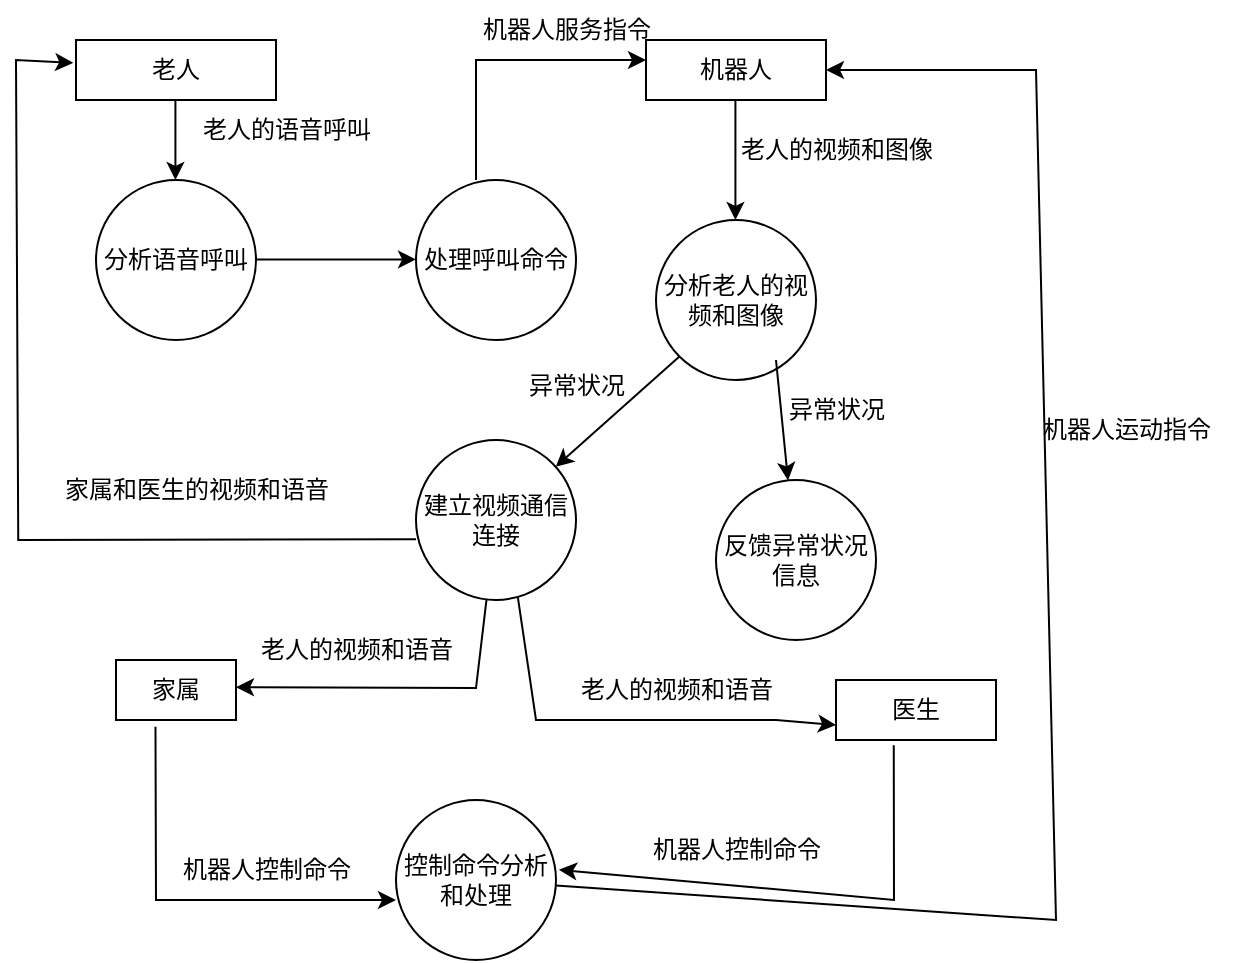 <mxfile version="26.2.9">
  <diagram id="R2lEEEUBdFMjLlhIrx00" name="Page-1">
    <mxGraphModel dx="816" dy="544" grid="1" gridSize="10" guides="1" tooltips="1" connect="1" arrows="1" fold="1" page="1" pageScale="1" pageWidth="850" pageHeight="1100" math="0" shadow="0" extFonts="Permanent Marker^https://fonts.googleapis.com/css?family=Permanent+Marker">
      <root>
        <mxCell id="0" />
        <mxCell id="1" parent="0" />
        <mxCell id="2q2u-ZLlXRr1YXiQmKhc-1" value="老人" style="rounded=0;whiteSpace=wrap;html=1;" vertex="1" parent="1">
          <mxGeometry x="50" y="20" width="100" height="30" as="geometry" />
        </mxCell>
        <mxCell id="2q2u-ZLlXRr1YXiQmKhc-2" value="" style="endArrow=classic;html=1;rounded=0;" edge="1" parent="1">
          <mxGeometry width="50" height="50" relative="1" as="geometry">
            <mxPoint x="99.71" y="50" as="sourcePoint" />
            <mxPoint x="99.71" y="90" as="targetPoint" />
          </mxGeometry>
        </mxCell>
        <mxCell id="2q2u-ZLlXRr1YXiQmKhc-3" value="分析语音呼叫" style="ellipse;whiteSpace=wrap;html=1;aspect=fixed;" vertex="1" parent="1">
          <mxGeometry x="60" y="90" width="80" height="80" as="geometry" />
        </mxCell>
        <mxCell id="2q2u-ZLlXRr1YXiQmKhc-4" value="老人的语音呼叫" style="text;html=1;align=center;verticalAlign=middle;resizable=0;points=[];autosize=1;strokeColor=none;fillColor=none;" vertex="1" parent="1">
          <mxGeometry x="100" y="50" width="110" height="30" as="geometry" />
        </mxCell>
        <mxCell id="2q2u-ZLlXRr1YXiQmKhc-6" value="处理呼叫命令" style="ellipse;whiteSpace=wrap;html=1;aspect=fixed;" vertex="1" parent="1">
          <mxGeometry x="220" y="90" width="80" height="80" as="geometry" />
        </mxCell>
        <mxCell id="2q2u-ZLlXRr1YXiQmKhc-7" value="" style="endArrow=classic;html=1;rounded=0;" edge="1" parent="1">
          <mxGeometry width="50" height="50" relative="1" as="geometry">
            <mxPoint x="140" y="129.71" as="sourcePoint" />
            <mxPoint x="220" y="129.71" as="targetPoint" />
          </mxGeometry>
        </mxCell>
        <mxCell id="2q2u-ZLlXRr1YXiQmKhc-8" value="机器人" style="rounded=0;whiteSpace=wrap;html=1;" vertex="1" parent="1">
          <mxGeometry x="335" y="20" width="90" height="30" as="geometry" />
        </mxCell>
        <mxCell id="2q2u-ZLlXRr1YXiQmKhc-9" value="" style="endArrow=classic;html=1;rounded=0;exitX=0.375;exitY=0;exitDx=0;exitDy=0;exitPerimeter=0;" edge="1" parent="1" source="2q2u-ZLlXRr1YXiQmKhc-6">
          <mxGeometry width="50" height="50" relative="1" as="geometry">
            <mxPoint x="265" y="70" as="sourcePoint" />
            <mxPoint x="335" y="30" as="targetPoint" />
            <Array as="points">
              <mxPoint x="250" y="30" />
            </Array>
          </mxGeometry>
        </mxCell>
        <mxCell id="2q2u-ZLlXRr1YXiQmKhc-11" value="机器人服务指令" style="text;html=1;align=center;verticalAlign=middle;resizable=0;points=[];autosize=1;strokeColor=none;fillColor=none;" vertex="1" parent="1">
          <mxGeometry x="240" width="110" height="30" as="geometry" />
        </mxCell>
        <mxCell id="2q2u-ZLlXRr1YXiQmKhc-12" value="分析老人的视频和图像" style="ellipse;whiteSpace=wrap;html=1;aspect=fixed;" vertex="1" parent="1">
          <mxGeometry x="340" y="110" width="80" height="80" as="geometry" />
        </mxCell>
        <mxCell id="2q2u-ZLlXRr1YXiQmKhc-13" value="" style="endArrow=classic;html=1;rounded=0;" edge="1" parent="1">
          <mxGeometry width="50" height="50" relative="1" as="geometry">
            <mxPoint x="379.71" y="50" as="sourcePoint" />
            <mxPoint x="379.71" y="110" as="targetPoint" />
            <Array as="points">
              <mxPoint x="379.71" y="80" />
            </Array>
          </mxGeometry>
        </mxCell>
        <mxCell id="2q2u-ZLlXRr1YXiQmKhc-14" value="老人的视频和图像" style="text;html=1;align=center;verticalAlign=middle;resizable=0;points=[];autosize=1;strokeColor=none;fillColor=none;" vertex="1" parent="1">
          <mxGeometry x="370" y="60" width="120" height="30" as="geometry" />
        </mxCell>
        <mxCell id="2q2u-ZLlXRr1YXiQmKhc-15" value="反馈异常状况信息" style="ellipse;whiteSpace=wrap;html=1;aspect=fixed;" vertex="1" parent="1">
          <mxGeometry x="370" y="240" width="80" height="80" as="geometry" />
        </mxCell>
        <mxCell id="2q2u-ZLlXRr1YXiQmKhc-16" value="" style="endArrow=classic;html=1;rounded=0;exitX=0.75;exitY=0.875;exitDx=0;exitDy=0;exitPerimeter=0;" edge="1" parent="1" source="2q2u-ZLlXRr1YXiQmKhc-12" target="2q2u-ZLlXRr1YXiQmKhc-15">
          <mxGeometry width="50" height="50" relative="1" as="geometry">
            <mxPoint x="400" y="190" as="sourcePoint" />
            <mxPoint x="410" y="240" as="targetPoint" />
          </mxGeometry>
        </mxCell>
        <mxCell id="2q2u-ZLlXRr1YXiQmKhc-17" value="异常状况" style="text;html=1;align=center;verticalAlign=middle;resizable=0;points=[];autosize=1;strokeColor=none;fillColor=none;" vertex="1" parent="1">
          <mxGeometry x="395" y="190" width="70" height="30" as="geometry" />
        </mxCell>
        <mxCell id="2q2u-ZLlXRr1YXiQmKhc-18" value="建立视频通信连接" style="ellipse;whiteSpace=wrap;html=1;aspect=fixed;" vertex="1" parent="1">
          <mxGeometry x="220" y="220" width="80" height="80" as="geometry" />
        </mxCell>
        <mxCell id="2q2u-ZLlXRr1YXiQmKhc-19" value="" style="endArrow=classic;html=1;rounded=0;exitX=0;exitY=1;exitDx=0;exitDy=0;" edge="1" parent="1" source="2q2u-ZLlXRr1YXiQmKhc-12" target="2q2u-ZLlXRr1YXiQmKhc-18">
          <mxGeometry width="50" height="50" relative="1" as="geometry">
            <mxPoint x="280" y="250" as="sourcePoint" />
            <mxPoint x="330" y="200" as="targetPoint" />
          </mxGeometry>
        </mxCell>
        <mxCell id="2q2u-ZLlXRr1YXiQmKhc-20" value="异常状况" style="text;html=1;align=center;verticalAlign=middle;resizable=0;points=[];autosize=1;strokeColor=none;fillColor=none;" vertex="1" parent="1">
          <mxGeometry x="265" y="178" width="70" height="30" as="geometry" />
        </mxCell>
        <mxCell id="2q2u-ZLlXRr1YXiQmKhc-21" value="" style="endArrow=classic;html=1;rounded=0;exitX=-0.014;exitY=0.621;exitDx=0;exitDy=0;exitPerimeter=0;entryX=-0.014;entryY=0.381;entryDx=0;entryDy=0;entryPerimeter=0;" edge="1" parent="1" target="2q2u-ZLlXRr1YXiQmKhc-1">
          <mxGeometry width="50" height="50" relative="1" as="geometry">
            <mxPoint x="220.0" y="269.68" as="sourcePoint" />
            <mxPoint x="50" y="60" as="targetPoint" />
            <Array as="points">
              <mxPoint x="21.12" y="270" />
              <mxPoint x="20" y="30" />
            </Array>
          </mxGeometry>
        </mxCell>
        <mxCell id="2q2u-ZLlXRr1YXiQmKhc-22" value="家属和医生的视频和语音" style="text;html=1;align=center;verticalAlign=middle;resizable=0;points=[];autosize=1;strokeColor=none;fillColor=none;" vertex="1" parent="1">
          <mxGeometry x="30" y="230" width="160" height="30" as="geometry" />
        </mxCell>
        <mxCell id="2q2u-ZLlXRr1YXiQmKhc-24" value="家属" style="rounded=0;whiteSpace=wrap;html=1;" vertex="1" parent="1">
          <mxGeometry x="70" y="330" width="60" height="30" as="geometry" />
        </mxCell>
        <mxCell id="2q2u-ZLlXRr1YXiQmKhc-25" value="" style="endArrow=classic;html=1;rounded=0;entryX=1;entryY=0.75;entryDx=0;entryDy=0;" edge="1" parent="1" source="2q2u-ZLlXRr1YXiQmKhc-18">
          <mxGeometry width="50" height="50" relative="1" as="geometry">
            <mxPoint x="250" y="300" as="sourcePoint" />
            <mxPoint x="130" y="343.62" as="targetPoint" />
            <Array as="points">
              <mxPoint x="250" y="344" />
            </Array>
          </mxGeometry>
        </mxCell>
        <mxCell id="2q2u-ZLlXRr1YXiQmKhc-26" value="老人的视频和语音" style="text;html=1;align=center;verticalAlign=middle;resizable=0;points=[];autosize=1;strokeColor=none;fillColor=none;" vertex="1" parent="1">
          <mxGeometry x="130" y="310" width="120" height="30" as="geometry" />
        </mxCell>
        <mxCell id="2q2u-ZLlXRr1YXiQmKhc-28" value="老人的视频和语音" style="text;html=1;align=center;verticalAlign=middle;resizable=0;points=[];autosize=1;strokeColor=none;fillColor=none;" vertex="1" parent="1">
          <mxGeometry x="290" y="330" width="120" height="30" as="geometry" />
        </mxCell>
        <mxCell id="2q2u-ZLlXRr1YXiQmKhc-29" value="医生" style="rounded=0;whiteSpace=wrap;html=1;" vertex="1" parent="1">
          <mxGeometry x="430" y="340" width="80" height="30" as="geometry" />
        </mxCell>
        <mxCell id="2q2u-ZLlXRr1YXiQmKhc-31" value="" style="endArrow=classic;html=1;rounded=0;exitX=0.636;exitY=0.979;exitDx=0;exitDy=0;exitPerimeter=0;entryX=0;entryY=0.75;entryDx=0;entryDy=0;" edge="1" parent="1" source="2q2u-ZLlXRr1YXiQmKhc-18" target="2q2u-ZLlXRr1YXiQmKhc-29">
          <mxGeometry width="50" height="50" relative="1" as="geometry">
            <mxPoint x="270" y="374.71" as="sourcePoint" />
            <mxPoint x="440" y="374.71" as="targetPoint" />
            <Array as="points">
              <mxPoint x="280" y="360" />
              <mxPoint x="400" y="360" />
            </Array>
          </mxGeometry>
        </mxCell>
        <mxCell id="2q2u-ZLlXRr1YXiQmKhc-33" value="控制命令分析和处理" style="ellipse;whiteSpace=wrap;html=1;aspect=fixed;" vertex="1" parent="1">
          <mxGeometry x="210" y="400" width="80" height="80" as="geometry" />
        </mxCell>
        <mxCell id="2q2u-ZLlXRr1YXiQmKhc-34" value="" style="endArrow=classic;html=1;rounded=0;exitX=0.329;exitY=1.114;exitDx=0;exitDy=0;exitPerimeter=0;entryX=0;entryY=0.625;entryDx=0;entryDy=0;entryPerimeter=0;" edge="1" parent="1" source="2q2u-ZLlXRr1YXiQmKhc-24" target="2q2u-ZLlXRr1YXiQmKhc-33">
          <mxGeometry width="50" height="50" relative="1" as="geometry">
            <mxPoint x="40" y="440" as="sourcePoint" />
            <mxPoint x="210" y="440" as="targetPoint" />
            <Array as="points">
              <mxPoint x="90" y="450" />
            </Array>
          </mxGeometry>
        </mxCell>
        <mxCell id="2q2u-ZLlXRr1YXiQmKhc-35" value="机器人控制命令" style="text;html=1;align=center;verticalAlign=middle;resizable=0;points=[];autosize=1;strokeColor=none;fillColor=none;" vertex="1" parent="1">
          <mxGeometry x="90" y="420" width="110" height="30" as="geometry" />
        </mxCell>
        <mxCell id="2q2u-ZLlXRr1YXiQmKhc-36" value="" style="endArrow=classic;html=1;rounded=0;entryX=1.018;entryY=0.436;entryDx=0;entryDy=0;entryPerimeter=0;exitX=0.361;exitY=1.086;exitDx=0;exitDy=0;exitPerimeter=0;" edge="1" parent="1" source="2q2u-ZLlXRr1YXiQmKhc-29" target="2q2u-ZLlXRr1YXiQmKhc-33">
          <mxGeometry width="50" height="50" relative="1" as="geometry">
            <mxPoint x="350" y="470" as="sourcePoint" />
            <mxPoint x="400" y="420" as="targetPoint" />
            <Array as="points">
              <mxPoint x="459" y="450" />
            </Array>
          </mxGeometry>
        </mxCell>
        <mxCell id="2q2u-ZLlXRr1YXiQmKhc-37" value="机器人控制命令" style="text;html=1;align=center;verticalAlign=middle;resizable=0;points=[];autosize=1;strokeColor=none;fillColor=none;" vertex="1" parent="1">
          <mxGeometry x="325" y="410" width="110" height="30" as="geometry" />
        </mxCell>
        <mxCell id="2q2u-ZLlXRr1YXiQmKhc-38" value="" style="endArrow=classic;html=1;rounded=0;entryX=1;entryY=0.5;entryDx=0;entryDy=0;" edge="1" parent="1" source="2q2u-ZLlXRr1YXiQmKhc-33" target="2q2u-ZLlXRr1YXiQmKhc-8">
          <mxGeometry width="50" height="50" relative="1" as="geometry">
            <mxPoint x="450" y="470" as="sourcePoint" />
            <mxPoint x="580" y="90" as="targetPoint" />
            <Array as="points">
              <mxPoint x="540" y="460" />
              <mxPoint x="530" y="35" />
            </Array>
          </mxGeometry>
        </mxCell>
        <mxCell id="2q2u-ZLlXRr1YXiQmKhc-40" value="机器人运动指令" style="text;html=1;align=center;verticalAlign=middle;resizable=0;points=[];autosize=1;strokeColor=none;fillColor=none;" vertex="1" parent="1">
          <mxGeometry x="520" y="200" width="110" height="30" as="geometry" />
        </mxCell>
      </root>
    </mxGraphModel>
  </diagram>
</mxfile>
